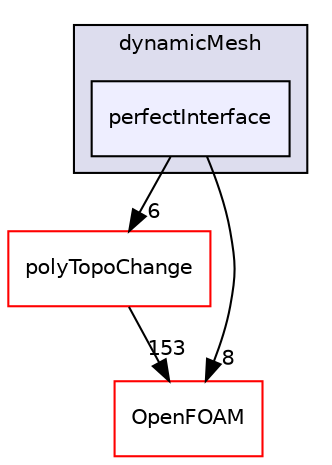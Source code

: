 digraph "src/dynamicMesh/perfectInterface" {
  bgcolor=transparent;
  compound=true
  node [ fontsize="10", fontname="Helvetica"];
  edge [ labelfontsize="10", labelfontname="Helvetica"];
  subgraph clusterdir_63742796c427c97a292c80f7db71da36 {
    graph [ bgcolor="#ddddee", pencolor="black", label="dynamicMesh" fontname="Helvetica", fontsize="10", URL="dir_63742796c427c97a292c80f7db71da36.html"]
  dir_7067571b3697f161521131f0af8a95e3 [shape=box, label="perfectInterface", style="filled", fillcolor="#eeeeff", pencolor="black", URL="dir_7067571b3697f161521131f0af8a95e3.html"];
  }
  dir_1dcc9f8d039401a5088c21c8f851d182 [shape=box label="polyTopoChange" color="red" URL="dir_1dcc9f8d039401a5088c21c8f851d182.html"];
  dir_c5473ff19b20e6ec4dfe5c310b3778a8 [shape=box label="OpenFOAM" color="red" URL="dir_c5473ff19b20e6ec4dfe5c310b3778a8.html"];
  dir_7067571b3697f161521131f0af8a95e3->dir_1dcc9f8d039401a5088c21c8f851d182 [headlabel="6", labeldistance=1.5 headhref="dir_000840_000844.html"];
  dir_7067571b3697f161521131f0af8a95e3->dir_c5473ff19b20e6ec4dfe5c310b3778a8 [headlabel="8", labeldistance=1.5 headhref="dir_000840_001896.html"];
  dir_1dcc9f8d039401a5088c21c8f851d182->dir_c5473ff19b20e6ec4dfe5c310b3778a8 [headlabel="153", labeldistance=1.5 headhref="dir_000844_001896.html"];
}
